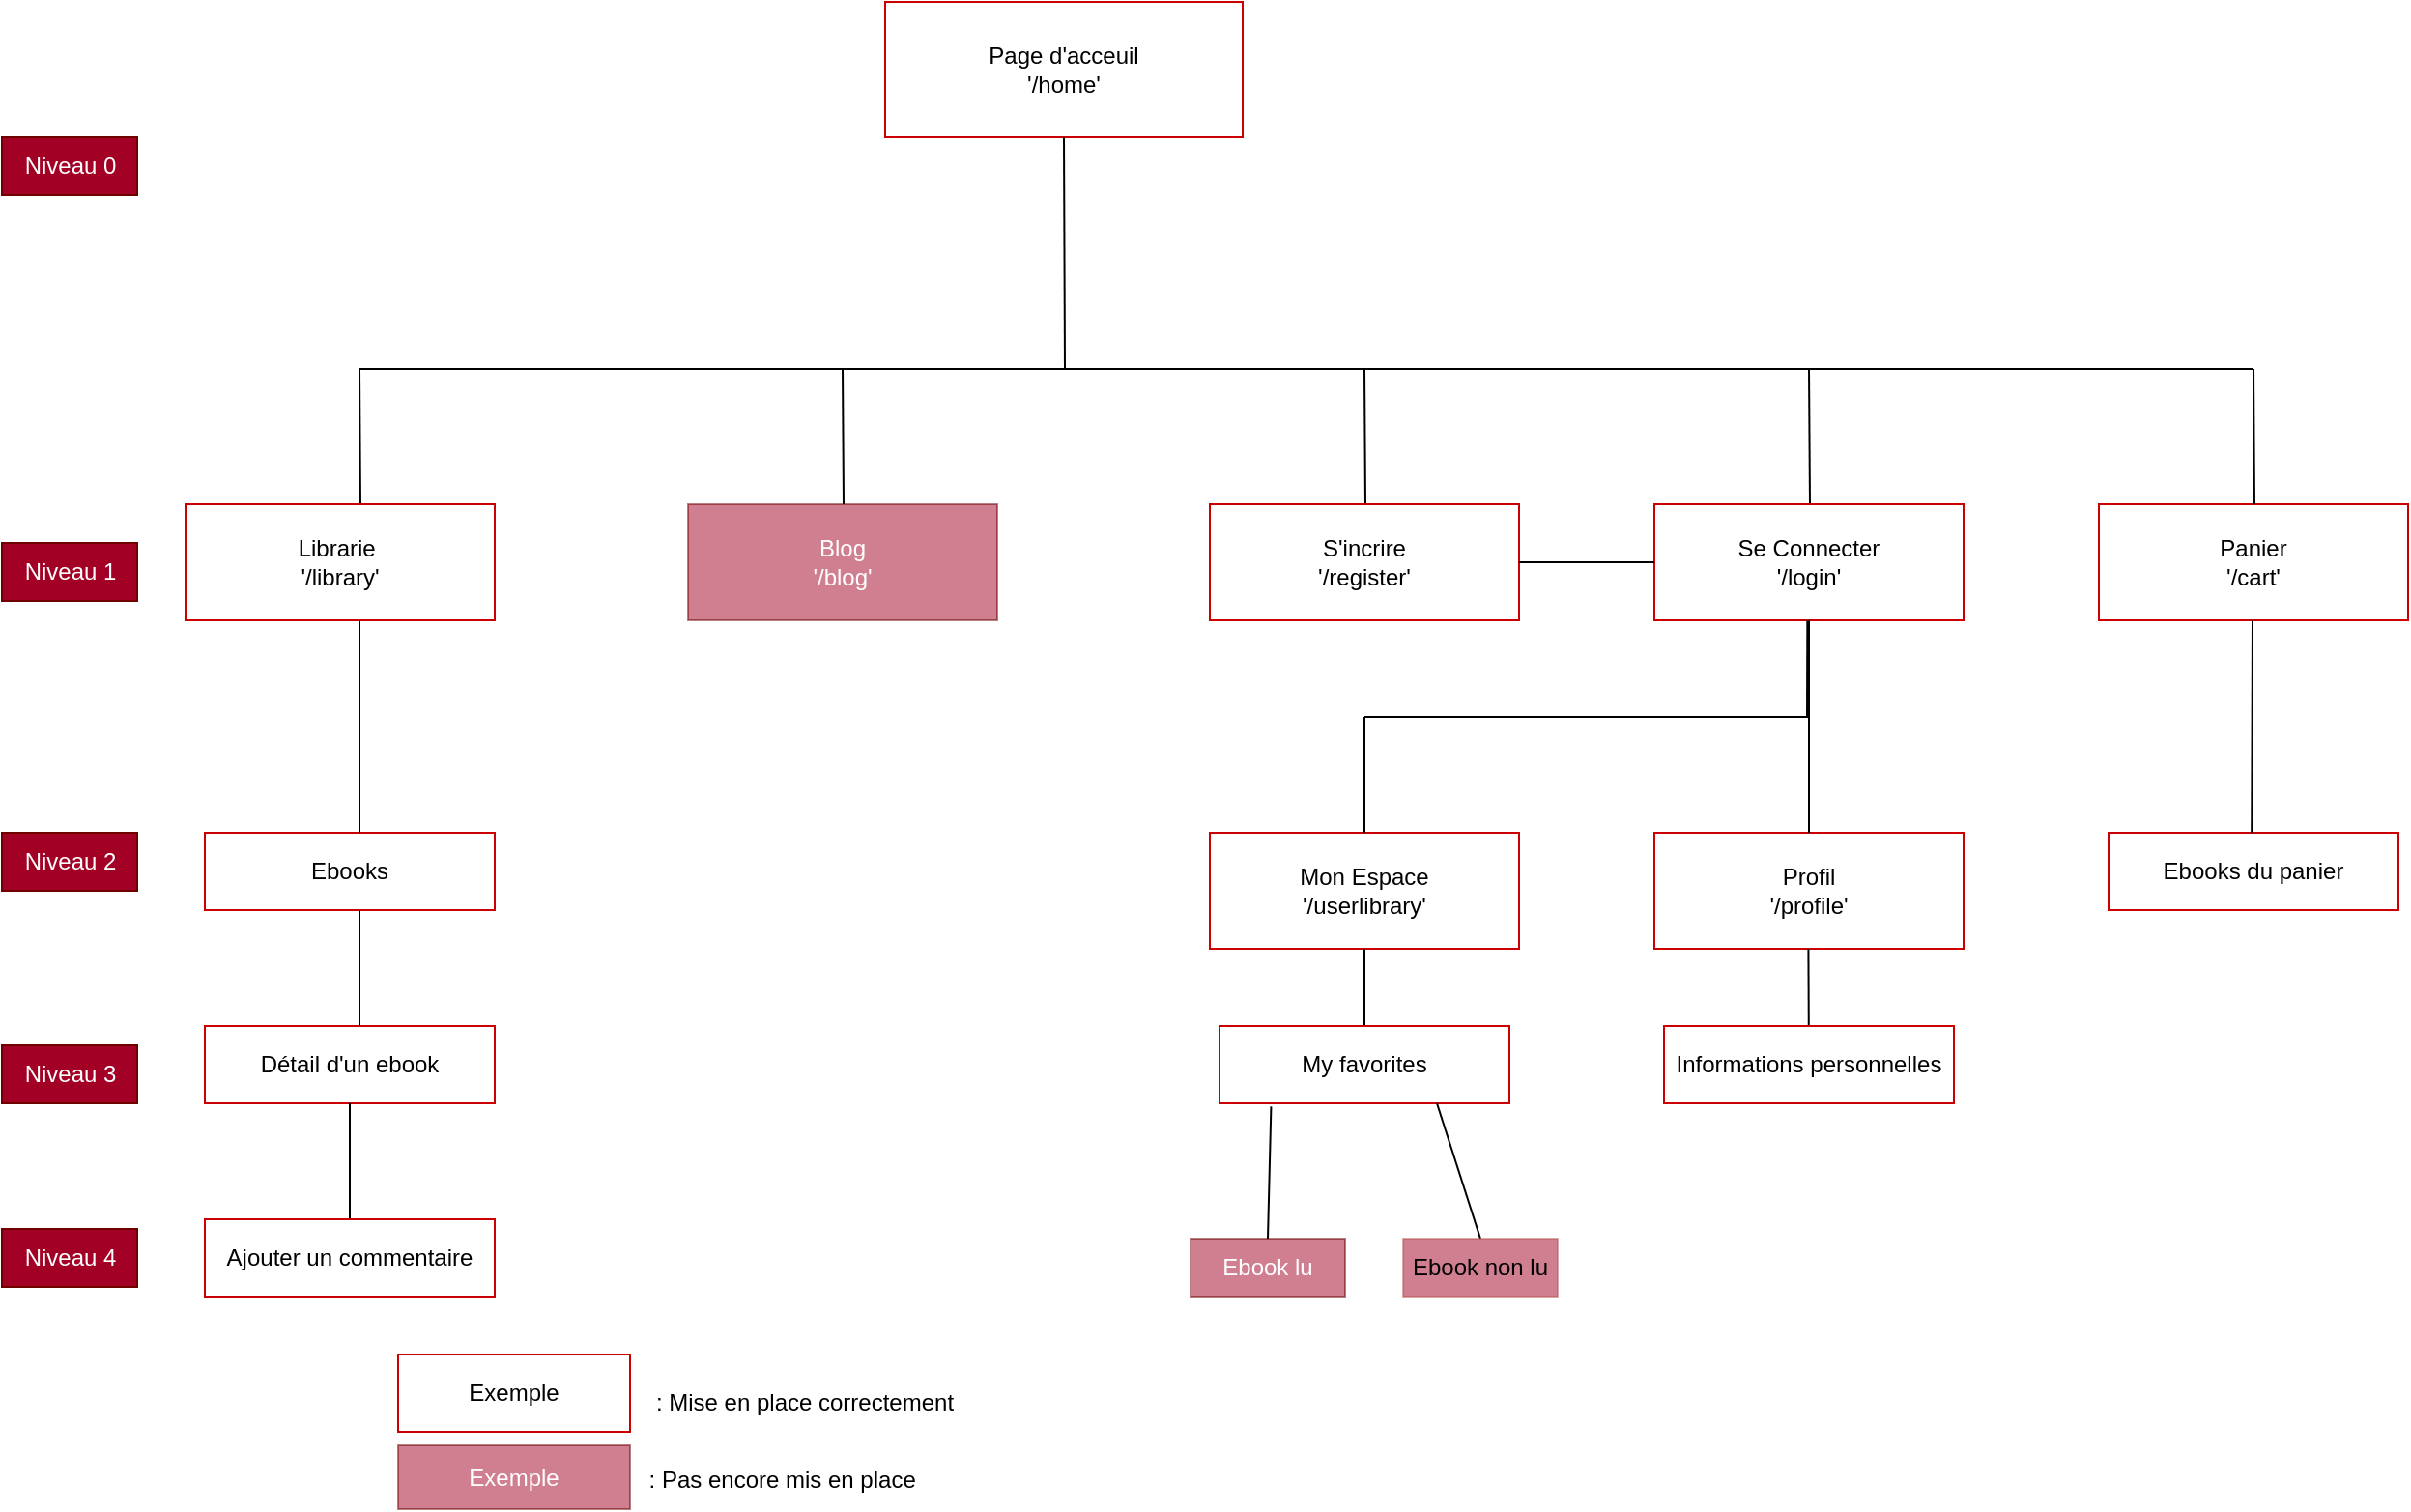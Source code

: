 <mxfile>
    <diagram id="qgjxE6ETZMt520O9OTiq" name="Page-1">
        <mxGraphModel dx="1590" dy="1090" grid="1" gridSize="10" guides="1" tooltips="1" connect="1" arrows="1" fold="1" page="1" pageScale="1" pageWidth="1169" pageHeight="1654" math="0" shadow="0">
            <root>
                <mxCell id="0"/>
                <mxCell id="1" parent="0"/>
                <mxCell id="2" value="Page d'acceuil&lt;br&gt;'/home'" style="whiteSpace=wrap;html=1;align=center;strokeColor=#CC0000;" parent="1" vertex="1">
                    <mxGeometry x="492" y="50" width="185" height="70" as="geometry"/>
                </mxCell>
                <mxCell id="3" value="" style="endArrow=none;html=1;entryX=0.5;entryY=1;entryDx=0;entryDy=0;" parent="1" target="2" edge="1">
                    <mxGeometry width="50" height="50" relative="1" as="geometry">
                        <mxPoint x="585" y="240" as="sourcePoint"/>
                        <mxPoint x="550" y="410" as="targetPoint"/>
                    </mxGeometry>
                </mxCell>
                <mxCell id="5" value="" style="endArrow=none;html=1;" parent="1" edge="1">
                    <mxGeometry width="50" height="50" relative="1" as="geometry">
                        <mxPoint x="220" y="240" as="sourcePoint"/>
                        <mxPoint x="1200" y="240" as="targetPoint"/>
                    </mxGeometry>
                </mxCell>
                <mxCell id="6" value="" style="endArrow=none;html=1;entryX=0.5;entryY=1;entryDx=0;entryDy=0;" parent="1" edge="1">
                    <mxGeometry width="50" height="50" relative="1" as="geometry">
                        <mxPoint x="220.5" y="310" as="sourcePoint"/>
                        <mxPoint x="220.0" y="240" as="targetPoint"/>
                    </mxGeometry>
                </mxCell>
                <mxCell id="7" value="" style="endArrow=none;html=1;entryX=0.5;entryY=1;entryDx=0;entryDy=0;" parent="1" edge="1">
                    <mxGeometry width="50" height="50" relative="1" as="geometry">
                        <mxPoint x="970.5" y="310" as="sourcePoint"/>
                        <mxPoint x="970.0" y="240" as="targetPoint"/>
                    </mxGeometry>
                </mxCell>
                <mxCell id="8" value="Librarie&amp;nbsp;&lt;br&gt;'/library'" style="whiteSpace=wrap;html=1;align=center;strokeColor=#CC0000;" parent="1" vertex="1">
                    <mxGeometry x="130" y="310" width="160" height="60" as="geometry"/>
                </mxCell>
                <mxCell id="9" value="Mon Espace&lt;br&gt;'/userlibrary'" style="whiteSpace=wrap;html=1;align=center;strokeColor=#CC0000;" parent="1" vertex="1">
                    <mxGeometry x="660" y="480" width="160" height="60" as="geometry"/>
                </mxCell>
                <mxCell id="10" value="Panier&lt;br&gt;'/cart'" style="whiteSpace=wrap;html=1;align=center;strokeColor=#CC0000;" parent="1" vertex="1">
                    <mxGeometry x="1120" y="310" width="160" height="60" as="geometry"/>
                </mxCell>
                <mxCell id="11" value="Blog&lt;br&gt;'/blog'" style="whiteSpace=wrap;html=1;align=center;fillColor=#a20025;fontColor=#ffffff;strokeColor=#6F0000;opacity=50;" parent="1" vertex="1">
                    <mxGeometry x="390" y="310" width="160" height="60" as="geometry"/>
                </mxCell>
                <mxCell id="12" value="" style="endArrow=none;html=1;entryX=0.5;entryY=1;entryDx=0;entryDy=0;" parent="1" edge="1">
                    <mxGeometry width="50" height="50" relative="1" as="geometry">
                        <mxPoint x="470.5" y="310" as="sourcePoint"/>
                        <mxPoint x="470.0" y="240" as="targetPoint"/>
                    </mxGeometry>
                </mxCell>
                <mxCell id="13" value="" style="endArrow=none;html=1;entryX=0.5;entryY=1;entryDx=0;entryDy=0;" parent="1" edge="1">
                    <mxGeometry width="50" height="50" relative="1" as="geometry">
                        <mxPoint x="740.5" y="310" as="sourcePoint"/>
                        <mxPoint x="740.0" y="240" as="targetPoint"/>
                    </mxGeometry>
                </mxCell>
                <mxCell id="14" value="" style="endArrow=none;html=1;exitX=0.5;exitY=0;exitDx=0;exitDy=0;" parent="1" edge="1" target="9" source="16">
                    <mxGeometry width="50" height="50" relative="1" as="geometry">
                        <mxPoint x="469" y="480" as="sourcePoint"/>
                        <mxPoint x="469.41" y="370" as="targetPoint"/>
                    </mxGeometry>
                </mxCell>
                <mxCell id="16" value="My favorites" style="whiteSpace=wrap;html=1;align=center;strokeColor=#CC0000;" parent="1" vertex="1">
                    <mxGeometry x="665" y="580" width="150" height="40" as="geometry"/>
                </mxCell>
                <mxCell id="24" value="" style="endArrow=none;html=1;entryX=0.178;entryY=1.042;entryDx=0;entryDy=0;entryPerimeter=0;exitX=0.5;exitY=0;exitDx=0;exitDy=0;" parent="1" edge="1" target="16" source="25">
                    <mxGeometry width="50" height="50" relative="1" as="geometry">
                        <mxPoint x="420" y="580.0" as="sourcePoint"/>
                        <mxPoint x="430" y="510" as="targetPoint"/>
                    </mxGeometry>
                </mxCell>
                <mxCell id="25" value="Ebook lu" style="whiteSpace=wrap;html=1;align=center;strokeColor=#6F0000;fillColor=#a20025;fontColor=#ffffff;opacity=50;" parent="1" vertex="1">
                    <mxGeometry x="650" y="690" width="80" height="30" as="geometry"/>
                </mxCell>
                <mxCell id="26" value="" style="endArrow=none;html=1;exitX=0.5;exitY=0;exitDx=0;exitDy=0;entryX=0.75;entryY=1;entryDx=0;entryDy=0;" parent="1" edge="1" target="16" source="27">
                    <mxGeometry width="50" height="50" relative="1" as="geometry">
                        <mxPoint x="509.41" y="580.0" as="sourcePoint"/>
                        <mxPoint x="509.82" y="520.0" as="targetPoint"/>
                    </mxGeometry>
                </mxCell>
                <mxCell id="27" value="Ebook non lu" style="whiteSpace=wrap;html=1;align=center;strokeColor=#b85450;fillColor=#A20025;gradientColor=none;opacity=50;" parent="1" vertex="1">
                    <mxGeometry x="760" y="690" width="80" height="30" as="geometry"/>
                </mxCell>
                <mxCell id="28" value="Ebooks" style="whiteSpace=wrap;html=1;align=center;strokeColor=#CC0000;" parent="1" vertex="1">
                    <mxGeometry x="140" y="480" width="150" height="40" as="geometry"/>
                </mxCell>
                <mxCell id="29" value="" style="endArrow=none;html=1;entryX=0.5;entryY=1;entryDx=0;entryDy=0;" parent="1" edge="1">
                    <mxGeometry width="50" height="50" relative="1" as="geometry">
                        <mxPoint x="220" y="480" as="sourcePoint"/>
                        <mxPoint x="220.0" y="370" as="targetPoint"/>
                    </mxGeometry>
                </mxCell>
                <mxCell id="30" value="" style="endArrow=none;html=1;" parent="1" edge="1">
                    <mxGeometry width="50" height="50" relative="1" as="geometry">
                        <mxPoint x="740" y="420" as="sourcePoint"/>
                        <mxPoint x="970" y="420" as="targetPoint"/>
                    </mxGeometry>
                </mxCell>
                <mxCell id="31" value="Ebooks du panier" style="whiteSpace=wrap;html=1;align=center;strokeColor=#CC0000;" parent="1" vertex="1">
                    <mxGeometry x="1125" y="480" width="150" height="40" as="geometry"/>
                </mxCell>
                <mxCell id="32" value="Niveau 1" style="text;html=1;align=center;verticalAlign=middle;resizable=0;points=[];autosize=1;strokeColor=#6F0000;fillColor=#a20025;fontColor=#ffffff;" parent="1" vertex="1">
                    <mxGeometry x="35" y="330" width="70" height="30" as="geometry"/>
                </mxCell>
                <mxCell id="33" value="Niveau 2" style="text;html=1;align=center;verticalAlign=middle;resizable=0;points=[];autosize=1;strokeColor=#6F0000;fillColor=#a20025;fontColor=#ffffff;" parent="1" vertex="1">
                    <mxGeometry x="35" y="480" width="70" height="30" as="geometry"/>
                </mxCell>
                <mxCell id="34" value="Niveau 3" style="text;html=1;align=center;verticalAlign=middle;resizable=0;points=[];autosize=1;strokeColor=#6F0000;fillColor=#a20025;fontColor=#ffffff;" parent="1" vertex="1">
                    <mxGeometry x="35" y="590" width="70" height="30" as="geometry"/>
                </mxCell>
                <mxCell id="35" value="Niveau 0" style="text;html=1;align=center;verticalAlign=middle;resizable=0;points=[];autosize=1;strokeColor=#6F0000;fillColor=#a20025;fontColor=#ffffff;" parent="1" vertex="1">
                    <mxGeometry x="35" y="120" width="70" height="30" as="geometry"/>
                </mxCell>
                <mxCell id="36" value="Détail d'un ebook" style="whiteSpace=wrap;html=1;align=center;strokeColor=#CC0000;" parent="1" vertex="1">
                    <mxGeometry x="140" y="580" width="150" height="40" as="geometry"/>
                </mxCell>
                <mxCell id="37" value="" style="endArrow=none;html=1;entryX=0.5;entryY=1;entryDx=0;entryDy=0;" parent="1" edge="1">
                    <mxGeometry width="50" height="50" relative="1" as="geometry">
                        <mxPoint x="220" y="580" as="sourcePoint"/>
                        <mxPoint x="220.0" y="520" as="targetPoint"/>
                    </mxGeometry>
                </mxCell>
                <mxCell id="38" value="" style="endArrow=none;html=1;entryX=0.5;entryY=1;entryDx=0;entryDy=0;" parent="1" edge="1">
                    <mxGeometry width="50" height="50" relative="1" as="geometry">
                        <mxPoint x="1200.5" y="310" as="sourcePoint"/>
                        <mxPoint x="1200" y="240" as="targetPoint"/>
                    </mxGeometry>
                </mxCell>
                <mxCell id="39" value="Se Connecter&lt;br&gt;'/login'" style="whiteSpace=wrap;html=1;align=center;strokeColor=#CC0000;" parent="1" vertex="1">
                    <mxGeometry x="890" y="310" width="160" height="60" as="geometry"/>
                </mxCell>
                <mxCell id="40" value="" style="endArrow=none;html=1;entryX=0.5;entryY=1;entryDx=0;entryDy=0;" parent="1" edge="1">
                    <mxGeometry width="50" height="50" relative="1" as="geometry">
                        <mxPoint x="1199.09" y="480.0" as="sourcePoint"/>
                        <mxPoint x="1199.5" y="370" as="targetPoint"/>
                    </mxGeometry>
                </mxCell>
                <mxCell id="43" value="S'incrire&lt;br&gt;'/register'" style="whiteSpace=wrap;html=1;align=center;strokeColor=#CC0000;" vertex="1" parent="1">
                    <mxGeometry x="660" y="310" width="160" height="60" as="geometry"/>
                </mxCell>
                <mxCell id="45" value="Profil&lt;br&gt;'/profile'" style="whiteSpace=wrap;html=1;align=center;strokeColor=#CC0000;" vertex="1" parent="1">
                    <mxGeometry x="890" y="480" width="160" height="60" as="geometry"/>
                </mxCell>
                <mxCell id="46" value="" style="endArrow=none;html=1;entryX=0.5;entryY=1;entryDx=0;entryDy=0;startArrow=none;" edge="1" parent="1" source="41">
                    <mxGeometry width="50" height="50" relative="1" as="geometry">
                        <mxPoint x="970" y="580" as="sourcePoint"/>
                        <mxPoint x="969.7" y="540" as="targetPoint"/>
                    </mxGeometry>
                </mxCell>
                <mxCell id="47" value="" style="endArrow=none;html=1;entryX=0.5;entryY=1;entryDx=0;entryDy=0;" edge="1" parent="1" target="41">
                    <mxGeometry width="50" height="50" relative="1" as="geometry">
                        <mxPoint x="970" y="580" as="sourcePoint"/>
                        <mxPoint x="969.7" y="540" as="targetPoint"/>
                    </mxGeometry>
                </mxCell>
                <mxCell id="41" value="Informations personnelles" style="whiteSpace=wrap;html=1;align=center;strokeColor=#CC0000;" parent="1" vertex="1">
                    <mxGeometry x="895" y="580" width="150" height="40" as="geometry"/>
                </mxCell>
                <mxCell id="48" value="" style="endArrow=none;html=1;entryX=0;entryY=0.5;entryDx=0;entryDy=0;exitX=1;exitY=0.5;exitDx=0;exitDy=0;" edge="1" parent="1" source="43" target="39">
                    <mxGeometry width="50" height="50" relative="1" as="geometry">
                        <mxPoint x="750.5" y="320" as="sourcePoint"/>
                        <mxPoint x="750" y="250" as="targetPoint"/>
                    </mxGeometry>
                </mxCell>
                <mxCell id="49" value="" style="endArrow=none;html=1;entryX=0.5;entryY=1;entryDx=0;entryDy=0;exitX=0.5;exitY=0;exitDx=0;exitDy=0;" edge="1" parent="1" source="51" target="36">
                    <mxGeometry width="50" height="50" relative="1" as="geometry">
                        <mxPoint x="215" y="680" as="sourcePoint"/>
                        <mxPoint x="230.0" y="530" as="targetPoint"/>
                    </mxGeometry>
                </mxCell>
                <mxCell id="51" value="Ajouter un commentaire" style="whiteSpace=wrap;html=1;align=center;strokeColor=#CC0000;" vertex="1" parent="1">
                    <mxGeometry x="140" y="680" width="150" height="40" as="geometry"/>
                </mxCell>
                <mxCell id="52" value="Niveau 4" style="text;html=1;align=center;verticalAlign=middle;resizable=0;points=[];autosize=1;strokeColor=#6F0000;fillColor=#a20025;fontColor=#ffffff;" vertex="1" parent="1">
                    <mxGeometry x="35" y="685" width="70" height="30" as="geometry"/>
                </mxCell>
                <mxCell id="53" value="" style="endArrow=none;html=1;entryX=0.5;entryY=1;entryDx=0;entryDy=0;startArrow=none;" edge="1" parent="1">
                    <mxGeometry width="50" height="50" relative="1" as="geometry">
                        <mxPoint x="969" y="420" as="sourcePoint"/>
                        <mxPoint x="969.17" y="370" as="targetPoint"/>
                    </mxGeometry>
                </mxCell>
                <mxCell id="54" value="" style="endArrow=none;html=1;exitX=0.5;exitY=0;exitDx=0;exitDy=0;" edge="1" parent="1" source="9">
                    <mxGeometry width="50" height="50" relative="1" as="geometry">
                        <mxPoint x="750" y="670" as="sourcePoint"/>
                        <mxPoint x="740" y="420" as="targetPoint"/>
                    </mxGeometry>
                </mxCell>
                <mxCell id="55" value="" style="endArrow=none;html=1;exitX=0.5;exitY=0;exitDx=0;exitDy=0;entryX=0.5;entryY=1;entryDx=0;entryDy=0;" edge="1" parent="1" source="45" target="39">
                    <mxGeometry width="50" height="50" relative="1" as="geometry">
                        <mxPoint x="750" y="670" as="sourcePoint"/>
                        <mxPoint x="750" y="550" as="targetPoint"/>
                    </mxGeometry>
                </mxCell>
                <mxCell id="57" value="Exemple" style="whiteSpace=wrap;html=1;align=center;fillColor=#a20025;fontColor=#ffffff;strokeColor=#6F0000;opacity=50;" vertex="1" parent="1">
                    <mxGeometry x="240" y="797" width="120" height="33" as="geometry"/>
                </mxCell>
                <mxCell id="58" value=": Pas encore mis en place&amp;nbsp;" style="text;html=1;align=center;verticalAlign=middle;resizable=0;points=[];autosize=1;strokeColor=none;fillColor=none;" vertex="1" parent="1">
                    <mxGeometry x="360" y="800" width="160" height="30" as="geometry"/>
                </mxCell>
                <mxCell id="59" value="Exemple" style="whiteSpace=wrap;html=1;align=center;strokeColor=#CC0000;" vertex="1" parent="1">
                    <mxGeometry x="240" y="750" width="120" height="40" as="geometry"/>
                </mxCell>
                <mxCell id="60" value=": Mise en place correctement" style="text;html=1;align=center;verticalAlign=middle;resizable=0;points=[];autosize=1;strokeColor=none;fillColor=none;" vertex="1" parent="1">
                    <mxGeometry x="360" y="760" width="180" height="30" as="geometry"/>
                </mxCell>
            </root>
        </mxGraphModel>
    </diagram>
</mxfile>